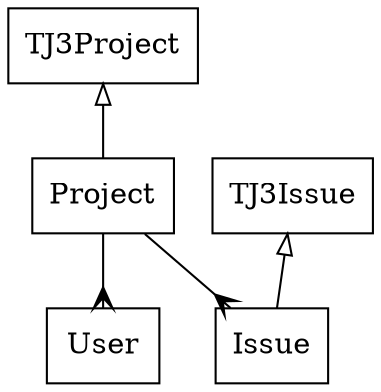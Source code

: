 digraph redmine_taskjuggler {
	node [shape=rectangle]
	# edge [arrowhead=oarrow]
	# TJ3Project Project [rank=same]
	TJ3Project -> Project [dir=back arrowtail=oarrow]
	Project -> User [arrowhead=crow]
	Project -> Issue [arrowhead=crow]
	TJ3Issue -> Issue [dir=back arrowtail=oarrow]
}